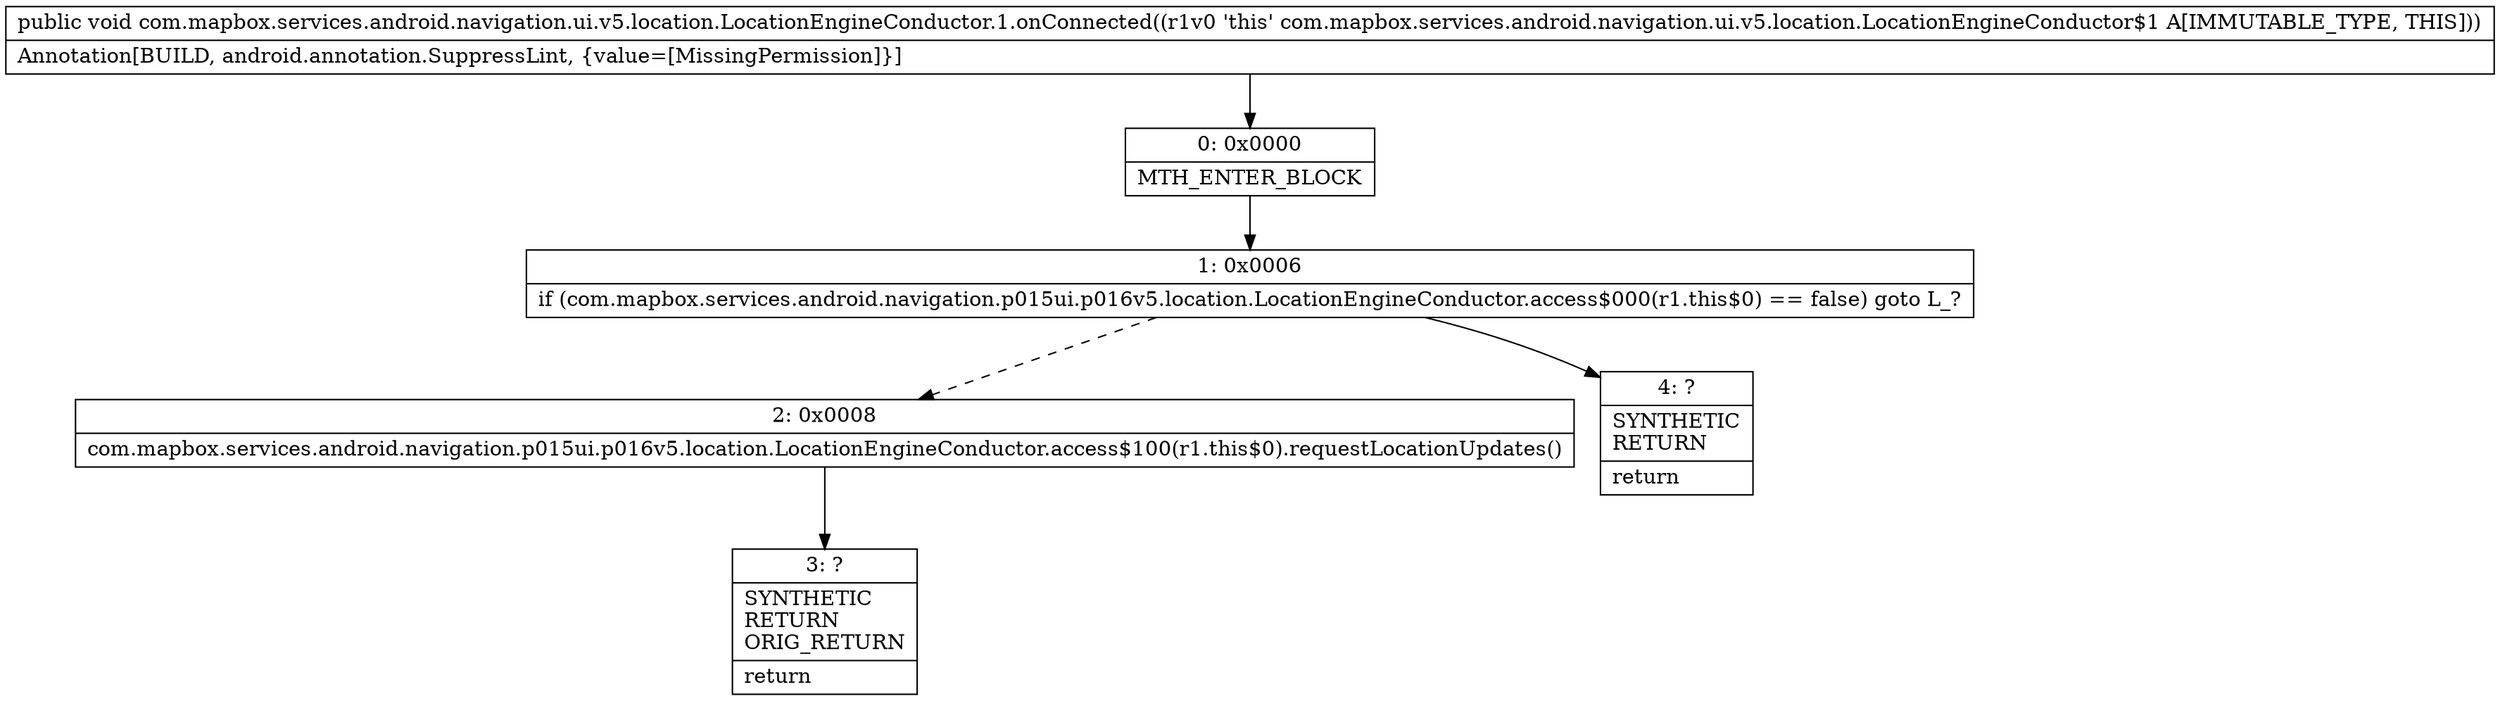 digraph "CFG forcom.mapbox.services.android.navigation.ui.v5.location.LocationEngineConductor.1.onConnected()V" {
Node_0 [shape=record,label="{0\:\ 0x0000|MTH_ENTER_BLOCK\l}"];
Node_1 [shape=record,label="{1\:\ 0x0006|if (com.mapbox.services.android.navigation.p015ui.p016v5.location.LocationEngineConductor.access$000(r1.this$0) == false) goto L_?\l}"];
Node_2 [shape=record,label="{2\:\ 0x0008|com.mapbox.services.android.navigation.p015ui.p016v5.location.LocationEngineConductor.access$100(r1.this$0).requestLocationUpdates()\l}"];
Node_3 [shape=record,label="{3\:\ ?|SYNTHETIC\lRETURN\lORIG_RETURN\l|return\l}"];
Node_4 [shape=record,label="{4\:\ ?|SYNTHETIC\lRETURN\l|return\l}"];
MethodNode[shape=record,label="{public void com.mapbox.services.android.navigation.ui.v5.location.LocationEngineConductor.1.onConnected((r1v0 'this' com.mapbox.services.android.navigation.ui.v5.location.LocationEngineConductor$1 A[IMMUTABLE_TYPE, THIS]))  | Annotation[BUILD, android.annotation.SuppressLint, \{value=[MissingPermission]\}]\l}"];
MethodNode -> Node_0;
Node_0 -> Node_1;
Node_1 -> Node_2[style=dashed];
Node_1 -> Node_4;
Node_2 -> Node_3;
}

